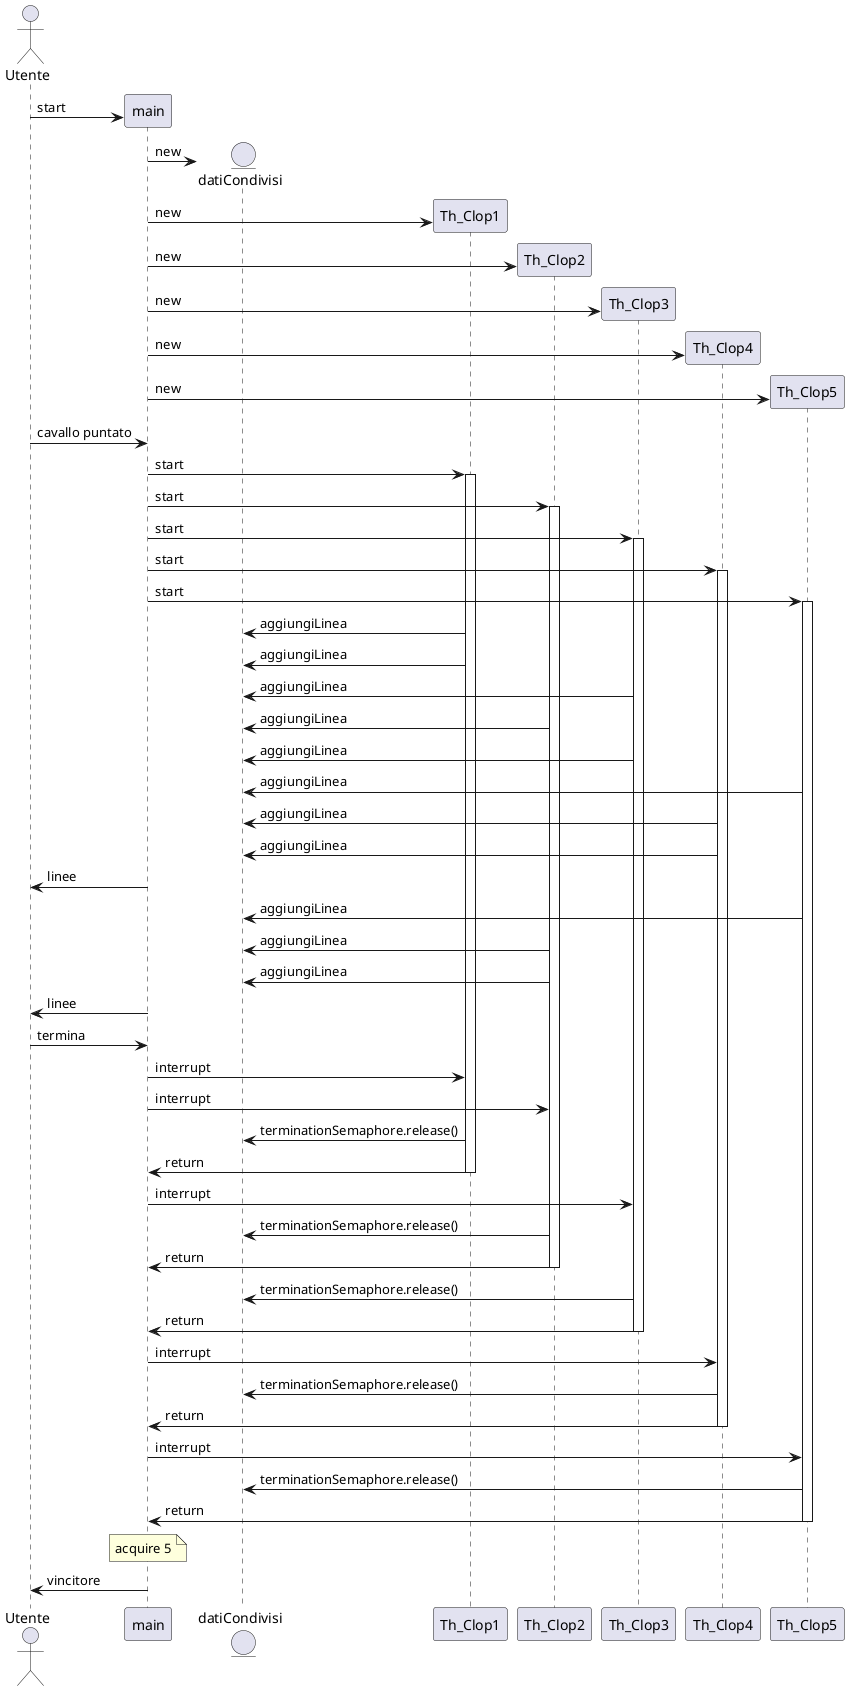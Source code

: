 @startuml CorsaCavalli

actor Utente
participant main
entity datiCondivisi

Utente -> main ** : start

main -> datiCondivisi ** : new

main -> Th_Clop1 ** : new
main -> Th_Clop2 ** : new
main -> Th_Clop3 ** : new
main -> Th_Clop4 ** : new
main -> Th_Clop5 ** : new

Utente -> main : cavallo puntato

main -> Th_Clop1 ++ : start
main -> Th_Clop2 ++ : start
main -> Th_Clop3 ++ : start
main -> Th_Clop4 ++ : start
main -> Th_Clop5 ++ : start

Th_Clop1 -> datiCondivisi : aggiungiLinea
Th_Clop1 -> datiCondivisi : aggiungiLinea
Th_Clop3 -> datiCondivisi : aggiungiLinea
Th_Clop2 -> datiCondivisi : aggiungiLinea
Th_Clop3 -> datiCondivisi : aggiungiLinea
Th_Clop5 -> datiCondivisi : aggiungiLinea
Th_Clop4 -> datiCondivisi : aggiungiLinea
Th_Clop4 -> datiCondivisi : aggiungiLinea

main -> Utente : linee

Th_Clop5 -> datiCondivisi : aggiungiLinea
Th_Clop2 -> datiCondivisi : aggiungiLinea
Th_Clop2 -> datiCondivisi : aggiungiLinea

main -> Utente : linee
Utente -> main : termina

main -> Th_Clop1 : interrupt
main -> Th_Clop2 : interrupt

Th_Clop1 -> datiCondivisi: terminationSemaphore.release()
Th_Clop1 -> main -- : return

main -> Th_Clop3 : interrupt

Th_Clop2 -> datiCondivisi: terminationSemaphore.release()
Th_Clop2 -> main -- : return

Th_Clop3 -> datiCondivisi: terminationSemaphore.release()
Th_Clop3 -> main -- : return

main -> Th_Clop4 : interrupt

Th_Clop4 -> datiCondivisi: terminationSemaphore.release()
Th_Clop4 -> main -- : return

main -> Th_Clop5 : interrupt

Th_Clop5 -> datiCondivisi: terminationSemaphore.release()
Th_Clop5 -> main -- : return

note over main : acquire 5

main -> Utente :  vincitore

@enduml